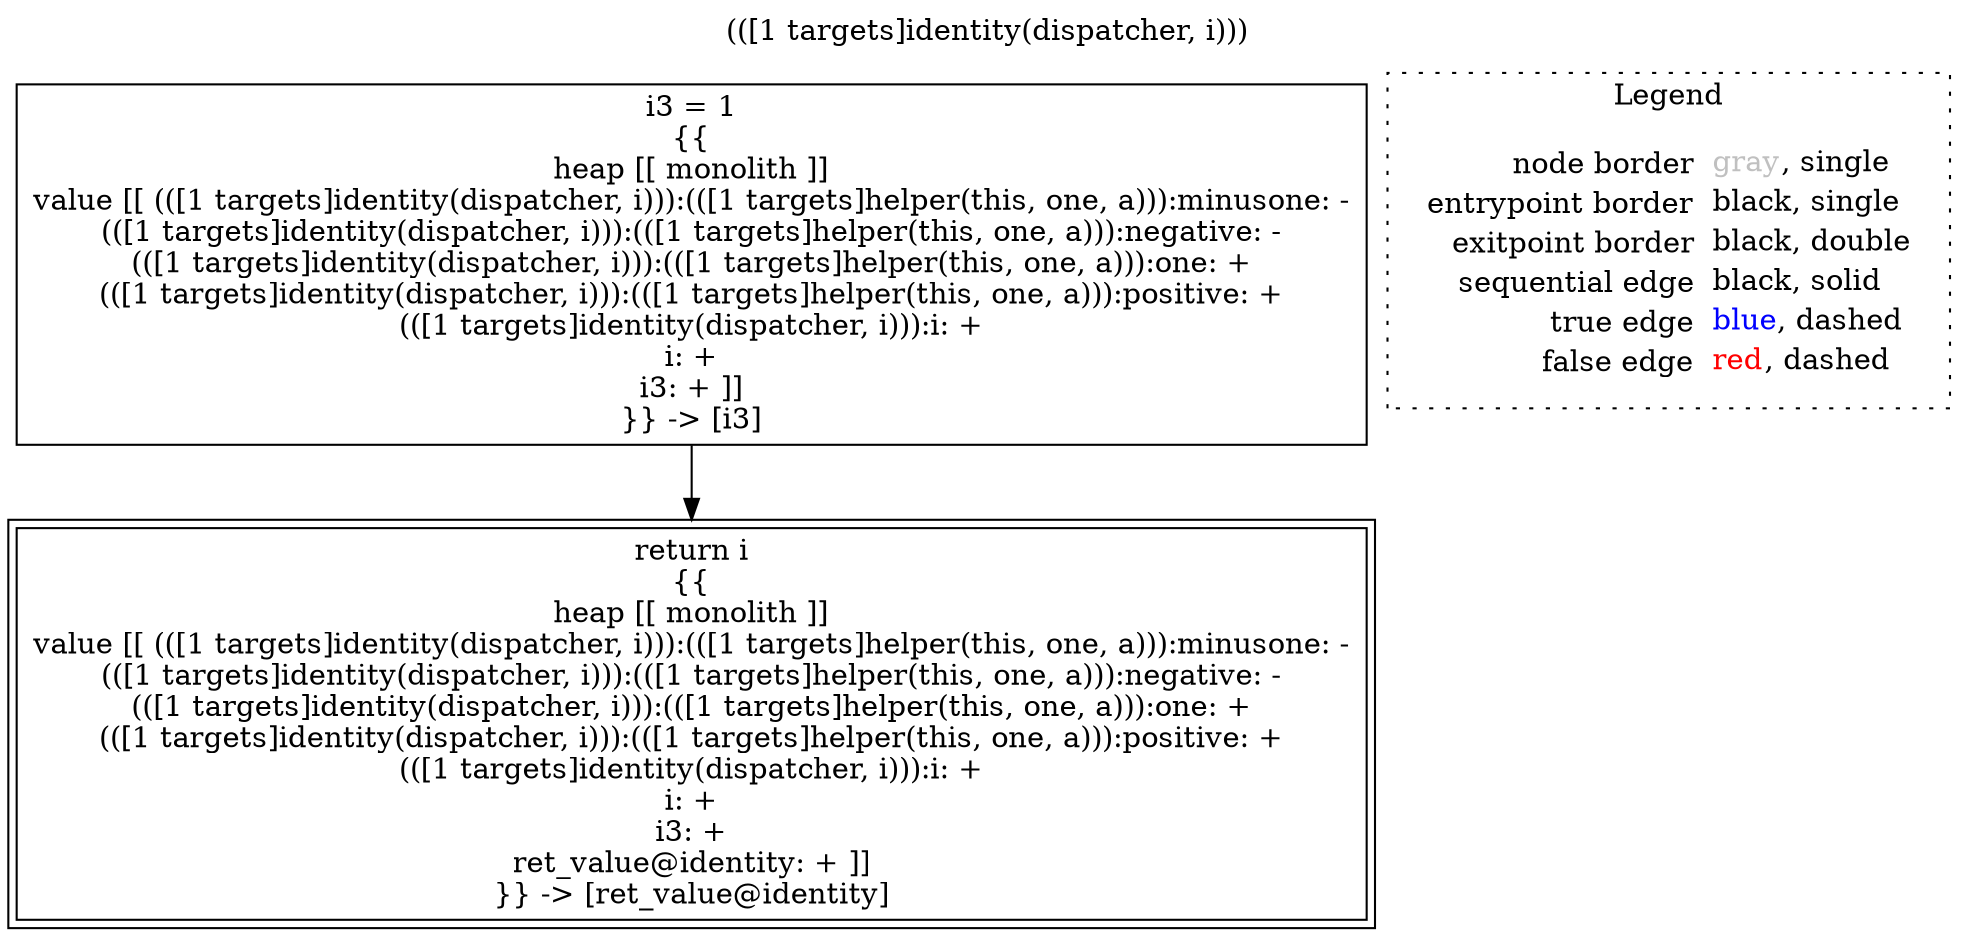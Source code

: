 digraph {
	labelloc="t";
	label="(([1 targets]identity(dispatcher, i)))";
	"node0" [shape="rect",color="black",label=<i3 = 1<BR/>{{<BR/>heap [[ monolith ]]<BR/>value [[ (([1 targets]identity(dispatcher, i))):(([1 targets]helper(this, one, a))):minusone: -<BR/>(([1 targets]identity(dispatcher, i))):(([1 targets]helper(this, one, a))):negative: -<BR/>(([1 targets]identity(dispatcher, i))):(([1 targets]helper(this, one, a))):one: +<BR/>(([1 targets]identity(dispatcher, i))):(([1 targets]helper(this, one, a))):positive: +<BR/>(([1 targets]identity(dispatcher, i))):i: +<BR/>i: +<BR/>i3: + ]]<BR/>}} -&gt; [i3]>];
	"node1" [shape="rect",color="black",peripheries="2",label=<return i<BR/>{{<BR/>heap [[ monolith ]]<BR/>value [[ (([1 targets]identity(dispatcher, i))):(([1 targets]helper(this, one, a))):minusone: -<BR/>(([1 targets]identity(dispatcher, i))):(([1 targets]helper(this, one, a))):negative: -<BR/>(([1 targets]identity(dispatcher, i))):(([1 targets]helper(this, one, a))):one: +<BR/>(([1 targets]identity(dispatcher, i))):(([1 targets]helper(this, one, a))):positive: +<BR/>(([1 targets]identity(dispatcher, i))):i: +<BR/>i: +<BR/>i3: +<BR/>ret_value@identity: + ]]<BR/>}} -&gt; [ret_value@identity]>];
	"node0" -> "node1" [color="black"];
subgraph cluster_legend {
	label="Legend";
	style=dotted;
	node [shape=plaintext];
	"legend" [label=<<table border="0" cellpadding="2" cellspacing="0" cellborder="0"><tr><td align="right">node border&nbsp;</td><td align="left"><font color="gray">gray</font>, single</td></tr><tr><td align="right">entrypoint border&nbsp;</td><td align="left"><font color="black">black</font>, single</td></tr><tr><td align="right">exitpoint border&nbsp;</td><td align="left"><font color="black">black</font>, double</td></tr><tr><td align="right">sequential edge&nbsp;</td><td align="left"><font color="black">black</font>, solid</td></tr><tr><td align="right">true edge&nbsp;</td><td align="left"><font color="blue">blue</font>, dashed</td></tr><tr><td align="right">false edge&nbsp;</td><td align="left"><font color="red">red</font>, dashed</td></tr></table>>];
}

}
